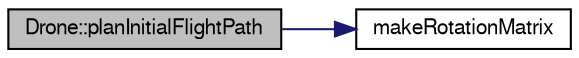 digraph "Drone::planInitialFlightPath"
{
 // LATEX_PDF_SIZE
  edge [fontname="FreeSans",fontsize="10",labelfontname="FreeSans",labelfontsize="10"];
  node [fontname="FreeSans",fontsize="10",shape=record];
  rankdir="LR";
  Node1 [label="Drone::planInitialFlightPath",height=0.2,width=0.4,color="black", fillcolor="grey75", style="filled", fontcolor="black",tooltip="Funkcja planuje początkową ścieżkę lotu drona."];
  Node1 -> Node2 [color="midnightblue",fontsize="10",style="solid",fontname="FreeSans"];
  Node2 [label="makeRotationMatrix",height=0.2,width=0.4,color="black", fillcolor="white", style="filled",URL="$a00029.html#a8483aa9f8e99f4a9e89e244b2baff8a0",tooltip="Funkcja tworząca macierz obrotu."];
}
